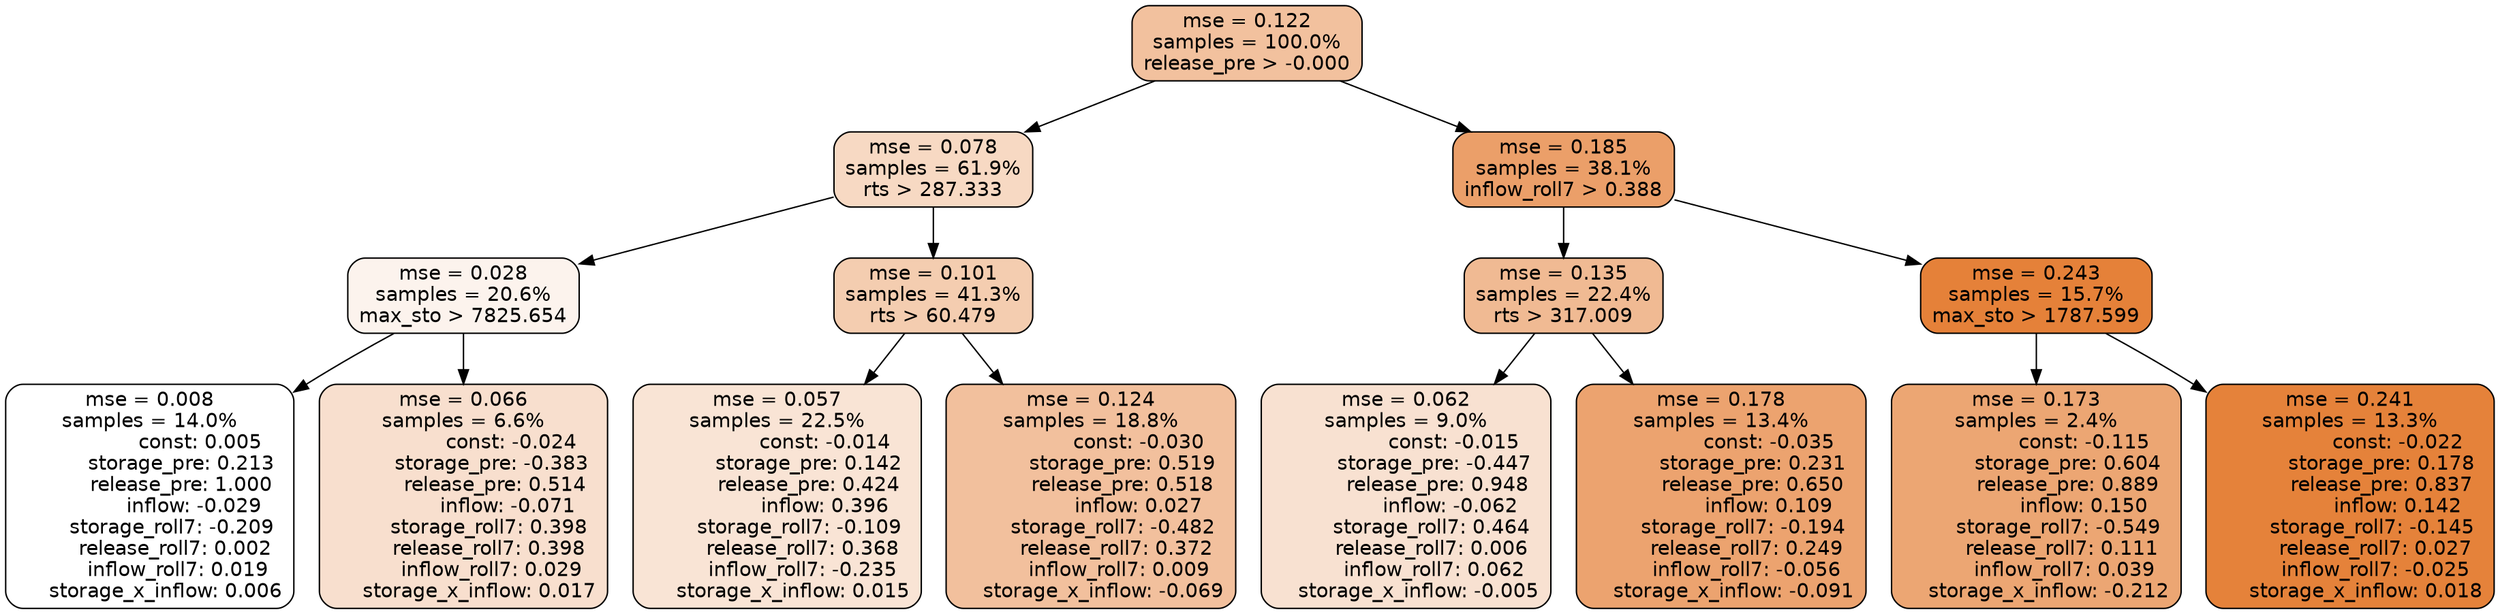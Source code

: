 digraph tree {
node [shape=rectangle, style="filled, rounded", color="black", fontname=helvetica] ;
edge [fontname=helvetica] ;
	"0" [label="mse = 0.122
samples = 100.0%
release_pre > -0.000", fillcolor="#f2c19e"]
	"1" [label="mse = 0.078
samples = 61.9%
rts > 287.333", fillcolor="#f7d9c3"]
	"8" [label="mse = 0.185
samples = 38.1%
inflow_roll7 > 0.388", fillcolor="#eb9f69"]
	"5" [label="mse = 0.028
samples = 20.6%
max_sto > 7825.654", fillcolor="#fcf3ed"]
	"2" [label="mse = 0.101
samples = 41.3%
rts > 60.479", fillcolor="#f4cdb0"]
	"9" [label="mse = 0.135
samples = 22.4%
rts > 317.009", fillcolor="#f0ba93"]
	"12" [label="mse = 0.243
samples = 15.7%
max_sto > 1787.599", fillcolor="#e58139"]
	"6" [label="mse = 0.008
samples = 14.0%
                const: 0.005
          storage_pre: 0.213
          release_pre: 1.000
              inflow: -0.029
       storage_roll7: -0.209
        release_roll7: 0.002
         inflow_roll7: 0.019
     storage_x_inflow: 0.006", fillcolor="#ffffff"]
	"7" [label="mse = 0.066
samples = 6.6%
               const: -0.024
         storage_pre: -0.383
          release_pre: 0.514
              inflow: -0.071
        storage_roll7: 0.398
        release_roll7: 0.398
         inflow_roll7: 0.029
     storage_x_inflow: 0.017", fillcolor="#f8dfce"]
	"3" [label="mse = 0.057
samples = 22.5%
               const: -0.014
          storage_pre: 0.142
          release_pre: 0.424
               inflow: 0.396
       storage_roll7: -0.109
        release_roll7: 0.368
        inflow_roll7: -0.235
     storage_x_inflow: 0.015", fillcolor="#f9e4d5"]
	"4" [label="mse = 0.124
samples = 18.8%
               const: -0.030
          storage_pre: 0.519
          release_pre: 0.518
               inflow: 0.027
       storage_roll7: -0.482
        release_roll7: 0.372
         inflow_roll7: 0.009
    storage_x_inflow: -0.069", fillcolor="#f2c09d"]
	"11" [label="mse = 0.062
samples = 9.0%
               const: -0.015
         storage_pre: -0.447
          release_pre: 0.948
              inflow: -0.062
        storage_roll7: 0.464
        release_roll7: 0.006
         inflow_roll7: 0.062
    storage_x_inflow: -0.005", fillcolor="#f8e1d1"]
	"10" [label="mse = 0.178
samples = 13.4%
               const: -0.035
          storage_pre: 0.231
          release_pre: 0.650
               inflow: 0.109
       storage_roll7: -0.194
        release_roll7: 0.249
        inflow_roll7: -0.056
    storage_x_inflow: -0.091", fillcolor="#eca36f"]
	"14" [label="mse = 0.173
samples = 2.4%
               const: -0.115
          storage_pre: 0.604
          release_pre: 0.889
               inflow: 0.150
       storage_roll7: -0.549
        release_roll7: 0.111
         inflow_roll7: 0.039
    storage_x_inflow: -0.212", fillcolor="#eca673"]
	"13" [label="mse = 0.241
samples = 13.3%
               const: -0.022
          storage_pre: 0.178
          release_pre: 0.837
               inflow: 0.142
       storage_roll7: -0.145
        release_roll7: 0.027
        inflow_roll7: -0.025
     storage_x_inflow: 0.018", fillcolor="#e5823a"]

	"0" -> "1"
	"0" -> "8"
	"1" -> "2"
	"1" -> "5"
	"8" -> "9"
	"8" -> "12"
	"5" -> "6"
	"5" -> "7"
	"2" -> "3"
	"2" -> "4"
	"9" -> "10"
	"9" -> "11"
	"12" -> "13"
	"12" -> "14"
}